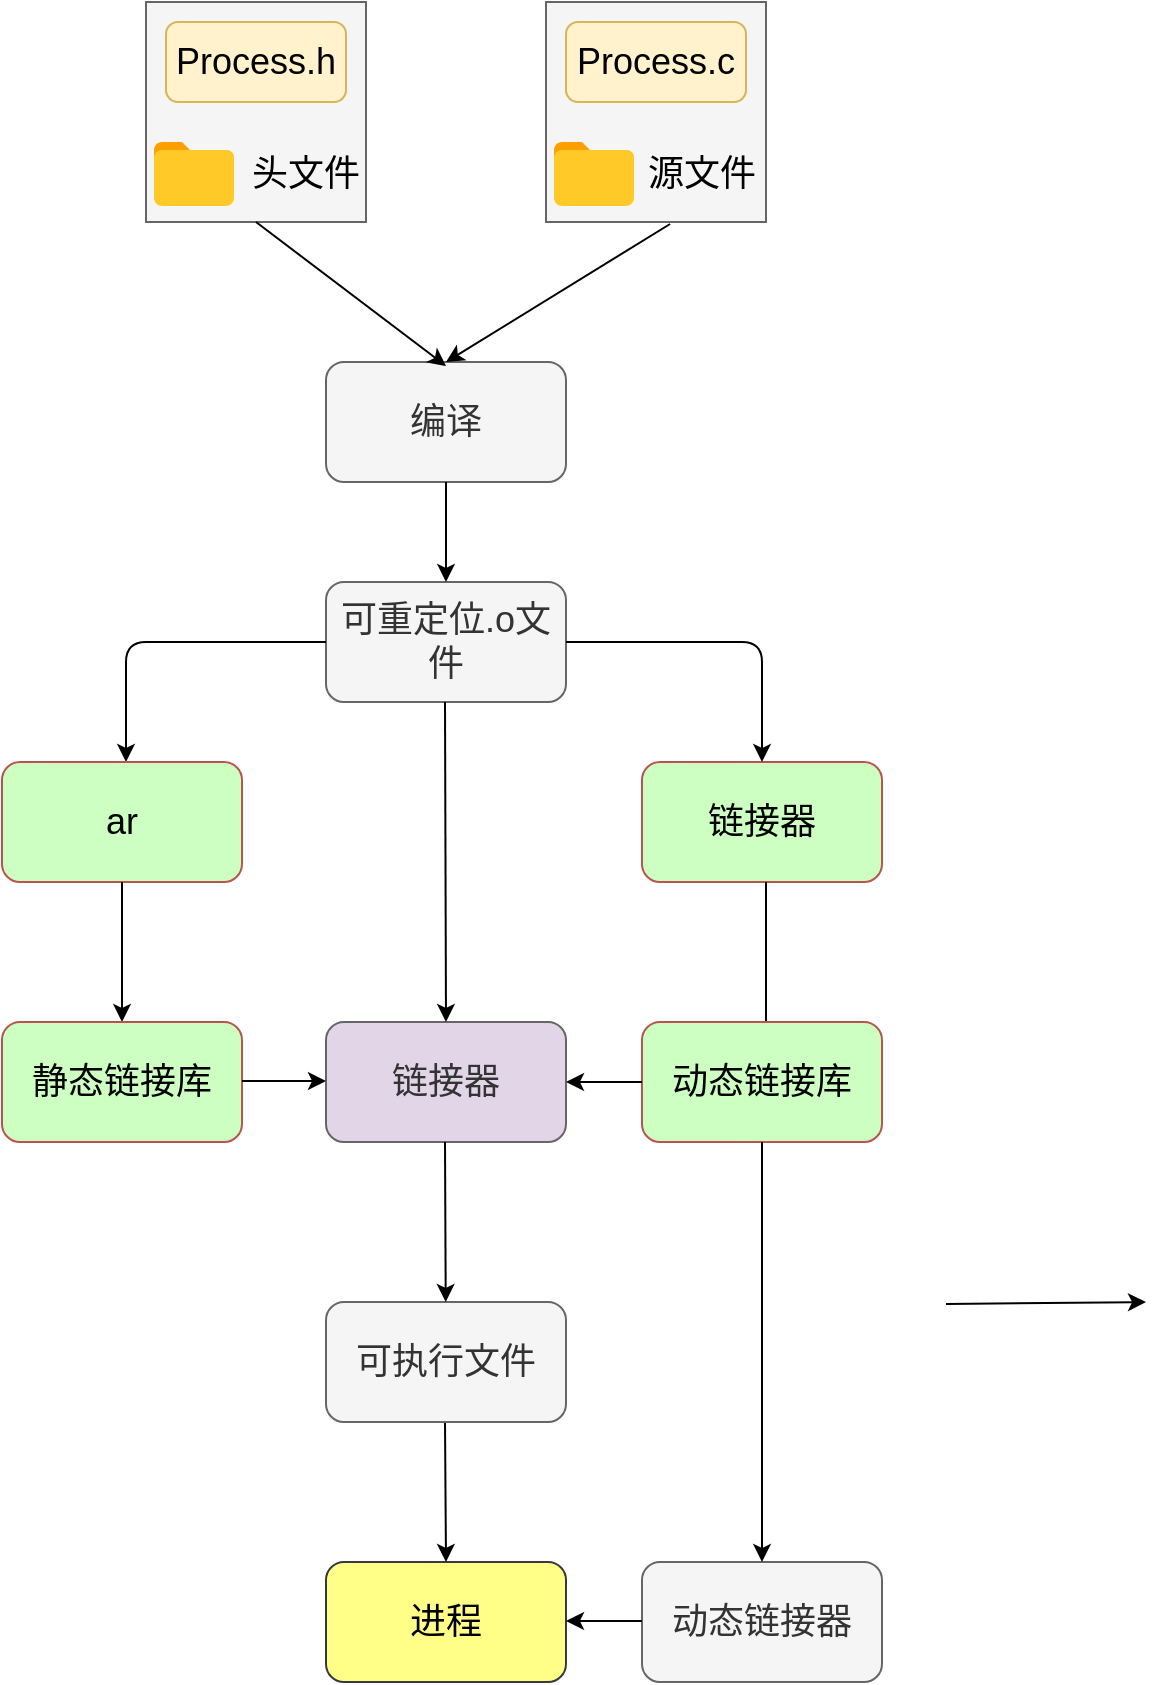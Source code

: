 <mxfile version="13.1.3" type="device"><diagram name="Page-1" id="822b0af5-4adb-64df-f703-e8dfc1f81529"><mxGraphModel dx="793" dy="490" grid="1" gridSize="10" guides="1" tooltips="1" connect="1" arrows="1" fold="1" page="1" pageScale="1" pageWidth="1100" pageHeight="850" background="#ffffff" math="0" shadow="0"><root><mxCell id="0"/><mxCell id="1" parent="0"/><mxCell id="PofJOM1ztsb8LmROc1Lr-1" value="" style="rounded=0;whiteSpace=wrap;html=1;fillColor=#f5f5f5;strokeColor=#666666;fontColor=#333333;" vertex="1" parent="1"><mxGeometry x="130" y="340" width="110" height="110" as="geometry"/></mxCell><mxCell id="PofJOM1ztsb8LmROc1Lr-3" value="" style="rounded=0;whiteSpace=wrap;html=1;fillColor=#f5f5f5;strokeColor=#666666;fontColor=#333333;" vertex="1" parent="1"><mxGeometry x="330" y="340" width="110" height="110" as="geometry"/></mxCell><mxCell id="PofJOM1ztsb8LmROc1Lr-4" value="" style="shape=image;verticalLabelPosition=bottom;verticalAlign=top;imageAspect=0;aspect=fixed;image=data:image/svg+xml,PHN2ZyB4bWxucz0iaHR0cDovL3d3dy53My5vcmcvMjAwMC9zdmciIHZlcnNpb249IjEiIHZpZXdCb3g9IjAgMCA0OCA0OCIgZW5hYmxlLWJhY2tncm91bmQ9Im5ldyAwIDAgNDggNDgiPiYjeGE7ICAgIDxwYXRoIGZpbGw9IiNGRkEwMDAiIGQ9Ik00MCwxMkgyMmwtNC00SDhjLTIuMiwwLTQsMS44LTQsNHY4aDQwdi00QzQ0LDEzLjgsNDIuMiwxMiw0MCwxMnoiLz4mI3hhOyAgICA8cGF0aCBmaWxsPSIjRkZDQTI4IiBkPSJNNDAsMTJIOGMtMi4yLDAtNCwxLjgtNCw0djIwYzAsMi4yLDEuOCw0LDQsNGgzMmMyLjIsMCw0LTEuOCw0LTRWMTZDNDQsMTMuOCw0Mi4yLDEyLDQwLDEyeiIvPiYjeGE7PC9zdmc+" vertex="1" parent="1"><mxGeometry x="130" y="402" width="48" height="48" as="geometry"/></mxCell><mxCell id="PofJOM1ztsb8LmROc1Lr-5" value="" style="shape=image;verticalLabelPosition=bottom;verticalAlign=top;imageAspect=0;aspect=fixed;image=data:image/svg+xml,PHN2ZyB4bWxucz0iaHR0cDovL3d3dy53My5vcmcvMjAwMC9zdmciIHZlcnNpb249IjEiIHZpZXdCb3g9IjAgMCA0OCA0OCIgZW5hYmxlLWJhY2tncm91bmQ9Im5ldyAwIDAgNDggNDgiPiYjeGE7ICAgIDxwYXRoIGZpbGw9IiNGRkEwMDAiIGQ9Ik00MCwxMkgyMmwtNC00SDhjLTIuMiwwLTQsMS44LTQsNHY4aDQwdi00QzQ0LDEzLjgsNDIuMiwxMiw0MCwxMnoiLz4mI3hhOyAgICA8cGF0aCBmaWxsPSIjRkZDQTI4IiBkPSJNNDAsMTJIOGMtMi4yLDAtNCwxLjgtNCw0djIwYzAsMi4yLDEuOCw0LDQsNGgzMmMyLjIsMCw0LTEuOCw0LTRWMTZDNDQsMTMuOCw0Mi4yLDEyLDQwLDEyeiIvPiYjeGE7PC9zdmc+" vertex="1" parent="1"><mxGeometry x="330" y="402" width="48" height="48" as="geometry"/></mxCell><mxCell id="PofJOM1ztsb8LmROc1Lr-6" value="&lt;font style=&quot;font-size: 18px&quot;&gt;Process.h&lt;/font&gt;" style="rounded=1;whiteSpace=wrap;html=1;fillColor=#fff2cc;strokeColor=#d6b656;" vertex="1" parent="1"><mxGeometry x="140" y="350" width="90" height="40" as="geometry"/></mxCell><mxCell id="PofJOM1ztsb8LmROc1Lr-7" value="&lt;font style=&quot;font-size: 18px&quot;&gt;Process.c&lt;/font&gt;" style="rounded=1;whiteSpace=wrap;html=1;fillColor=#fff2cc;strokeColor=#d6b656;" vertex="1" parent="1"><mxGeometry x="340" y="350" width="90" height="40" as="geometry"/></mxCell><mxCell id="PofJOM1ztsb8LmROc1Lr-8" value="&lt;font style=&quot;font-size: 18px&quot;&gt;头文件&lt;/font&gt;" style="text;html=1;strokeColor=none;fillColor=none;align=center;verticalAlign=middle;whiteSpace=wrap;rounded=0;" vertex="1" parent="1"><mxGeometry x="180" y="416" width="60" height="20" as="geometry"/></mxCell><mxCell id="PofJOM1ztsb8LmROc1Lr-9" value="&lt;font style=&quot;font-size: 18px&quot;&gt;源文件&lt;/font&gt;" style="text;html=1;strokeColor=none;fillColor=none;align=center;verticalAlign=middle;whiteSpace=wrap;rounded=0;" vertex="1" parent="1"><mxGeometry x="378" y="416" width="60" height="20" as="geometry"/></mxCell><mxCell id="PofJOM1ztsb8LmROc1Lr-10" value="&lt;font style=&quot;font-size: 18px&quot;&gt;编译&lt;/font&gt;" style="rounded=1;whiteSpace=wrap;html=1;fillColor=#f5f5f5;strokeColor=#666666;fontColor=#333333;" vertex="1" parent="1"><mxGeometry x="220" y="520" width="120" height="60" as="geometry"/></mxCell><mxCell id="PofJOM1ztsb8LmROc1Lr-11" value="" style="endArrow=classic;html=1;exitX=0.5;exitY=1;exitDx=0;exitDy=0;" edge="1" parent="1" source="PofJOM1ztsb8LmROc1Lr-1"><mxGeometry width="50" height="50" relative="1" as="geometry"><mxPoint x="270" y="500" as="sourcePoint"/><mxPoint x="280" y="522" as="targetPoint"/></mxGeometry></mxCell><mxCell id="PofJOM1ztsb8LmROc1Lr-12" value="" style="endArrow=classic;html=1;exitX=0.564;exitY=1.009;exitDx=0;exitDy=0;exitPerimeter=0;entryX=0.5;entryY=0;entryDx=0;entryDy=0;" edge="1" parent="1" source="PofJOM1ztsb8LmROc1Lr-3" target="PofJOM1ztsb8LmROc1Lr-10"><mxGeometry width="50" height="50" relative="1" as="geometry"><mxPoint x="480" y="480" as="sourcePoint"/><mxPoint x="530" y="430" as="targetPoint"/></mxGeometry></mxCell><mxCell id="PofJOM1ztsb8LmROc1Lr-13" value="&lt;font style=&quot;font-size: 18px&quot;&gt;可重定位.o文件&lt;/font&gt;" style="rounded=1;whiteSpace=wrap;html=1;fillColor=#f5f5f5;strokeColor=#666666;fontColor=#333333;" vertex="1" parent="1"><mxGeometry x="220" y="630" width="120" height="60" as="geometry"/></mxCell><mxCell id="PofJOM1ztsb8LmROc1Lr-14" value="" style="endArrow=classic;html=1;exitX=0.5;exitY=1;exitDx=0;exitDy=0;entryX=0.5;entryY=0;entryDx=0;entryDy=0;" edge="1" parent="1" source="PofJOM1ztsb8LmROc1Lr-10" target="PofJOM1ztsb8LmROc1Lr-13"><mxGeometry width="50" height="50" relative="1" as="geometry"><mxPoint x="420" y="580" as="sourcePoint"/><mxPoint x="470" y="530" as="targetPoint"/></mxGeometry></mxCell><mxCell id="PofJOM1ztsb8LmROc1Lr-15" value="" style="edgeStyle=segmentEdgeStyle;endArrow=classic;html=1;exitX=0;exitY=0.5;exitDx=0;exitDy=0;" edge="1" parent="1" source="PofJOM1ztsb8LmROc1Lr-13"><mxGeometry width="50" height="50" relative="1" as="geometry"><mxPoint x="150" y="640" as="sourcePoint"/><mxPoint x="120" y="720" as="targetPoint"/></mxGeometry></mxCell><mxCell id="PofJOM1ztsb8LmROc1Lr-16" value="&lt;font style=&quot;font-size: 18px&quot;&gt;ar&lt;/font&gt;" style="rounded=1;whiteSpace=wrap;html=1;fillColor=#CEFFC2;strokeColor=#b85450;" vertex="1" parent="1"><mxGeometry x="58" y="720" width="120" height="60" as="geometry"/></mxCell><mxCell id="PofJOM1ztsb8LmROc1Lr-18" value="&lt;span style=&quot;font-size: 18px&quot;&gt;链接器&lt;/span&gt;" style="rounded=1;whiteSpace=wrap;html=1;fillColor=#CEFFC2;strokeColor=#b85450;" vertex="1" parent="1"><mxGeometry x="378" y="720" width="120" height="60" as="geometry"/></mxCell><mxCell id="PofJOM1ztsb8LmROc1Lr-19" value="&lt;span style=&quot;font-size: 18px&quot;&gt;链接器&lt;/span&gt;" style="rounded=1;whiteSpace=wrap;html=1;fillColor=#E1D5E7;strokeColor=#666666;fontColor=#333333;" vertex="1" parent="1"><mxGeometry x="220" y="850" width="120" height="60" as="geometry"/></mxCell><mxCell id="PofJOM1ztsb8LmROc1Lr-20" value="" style="endArrow=classic;html=1;exitX=0.5;exitY=1;exitDx=0;exitDy=0;entryX=0.5;entryY=0;entryDx=0;entryDy=0;" edge="1" parent="1" target="PofJOM1ztsb8LmROc1Lr-19"><mxGeometry width="50" height="50" relative="1" as="geometry"><mxPoint x="279.5" y="690" as="sourcePoint"/><mxPoint x="279.5" y="740" as="targetPoint"/></mxGeometry></mxCell><mxCell id="PofJOM1ztsb8LmROc1Lr-25" value="" style="edgeStyle=segmentEdgeStyle;endArrow=classic;html=1;exitX=1;exitY=0.5;exitDx=0;exitDy=0;entryX=0.5;entryY=0;entryDx=0;entryDy=0;" edge="1" parent="1" source="PofJOM1ztsb8LmROc1Lr-13" target="PofJOM1ztsb8LmROc1Lr-18"><mxGeometry width="50" height="50" relative="1" as="geometry"><mxPoint x="498" y="650" as="sourcePoint"/><mxPoint x="440" y="710" as="targetPoint"/></mxGeometry></mxCell><mxCell id="PofJOM1ztsb8LmROc1Lr-29" value="" style="endArrow=none;html=1;entryX=0.5;entryY=1;entryDx=0;entryDy=0;endFill=0;startArrow=classic;startFill=1;" edge="1" parent="1" target="PofJOM1ztsb8LmROc1Lr-16"><mxGeometry width="50" height="50" relative="1" as="geometry"><mxPoint x="118" y="850" as="sourcePoint"/><mxPoint x="190" y="800" as="targetPoint"/></mxGeometry></mxCell><mxCell id="PofJOM1ztsb8LmROc1Lr-30" value="" style="endArrow=classic;html=1;entryX=0;entryY=0.65;entryDx=0;entryDy=0;entryPerimeter=0;endFill=1;" edge="1" parent="1"><mxGeometry width="50" height="50" relative="1" as="geometry"><mxPoint x="530" y="991" as="sourcePoint"/><mxPoint x="630" y="990" as="targetPoint"/></mxGeometry></mxCell><mxCell id="PofJOM1ztsb8LmROc1Lr-31" value="" style="endArrow=none;html=1;entryX=0.5;entryY=1;entryDx=0;entryDy=0;" edge="1" parent="1"><mxGeometry width="50" height="50" relative="1" as="geometry"><mxPoint x="440" y="850" as="sourcePoint"/><mxPoint x="440" y="780" as="targetPoint"/></mxGeometry></mxCell><mxCell id="PofJOM1ztsb8LmROc1Lr-35" value="&lt;span style=&quot;font-size: 18px&quot;&gt;进程&lt;/span&gt;" style="rounded=1;whiteSpace=wrap;html=1;fillColor=#ffff88;strokeColor=#36393d;" vertex="1" parent="1"><mxGeometry x="220" y="1120" width="120" height="60" as="geometry"/></mxCell><mxCell id="PofJOM1ztsb8LmROc1Lr-36" value="" style="endArrow=classic;html=1;exitX=0.5;exitY=1;exitDx=0;exitDy=0;entryX=0.5;entryY=0;entryDx=0;entryDy=0;" edge="1" parent="1"><mxGeometry width="50" height="50" relative="1" as="geometry"><mxPoint x="279.5" y="1050" as="sourcePoint"/><mxPoint x="280" y="1120" as="targetPoint"/></mxGeometry></mxCell><mxCell id="PofJOM1ztsb8LmROc1Lr-37" value="&lt;font style=&quot;font-size: 18px&quot;&gt;静态链接库&lt;/font&gt;" style="rounded=1;whiteSpace=wrap;html=1;fillColor=#CEFFC2;strokeColor=#b85450;;" vertex="1" parent="1"><mxGeometry x="58" y="850" width="120" height="60" as="geometry"/></mxCell><mxCell id="PofJOM1ztsb8LmROc1Lr-38" value="&lt;font style=&quot;font-size: 18px&quot;&gt;动态链接库&lt;/font&gt;" style="rounded=1;whiteSpace=wrap;html=1;fillColor=#CEFFC2;strokeColor=#b85450;" vertex="1" parent="1"><mxGeometry x="378" y="850" width="120" height="60" as="geometry"/></mxCell><mxCell id="PofJOM1ztsb8LmROc1Lr-39" value="" style="endArrow=classic;html=1;entryX=1;entryY=0.5;entryDx=0;entryDy=0;exitX=0;exitY=0.5;exitDx=0;exitDy=0;" edge="1" parent="1" source="PofJOM1ztsb8LmROc1Lr-38" target="PofJOM1ztsb8LmROc1Lr-19"><mxGeometry width="50" height="50" relative="1" as="geometry"><mxPoint x="420" y="980" as="sourcePoint"/><mxPoint x="470" y="930" as="targetPoint"/></mxGeometry></mxCell><mxCell id="PofJOM1ztsb8LmROc1Lr-40" value="" style="endArrow=classic;html=1;exitX=0;exitY=0.5;exitDx=0;exitDy=0;" edge="1" parent="1"><mxGeometry width="50" height="50" relative="1" as="geometry"><mxPoint x="178" y="879.5" as="sourcePoint"/><mxPoint x="220" y="879.5" as="targetPoint"/></mxGeometry></mxCell><mxCell id="PofJOM1ztsb8LmROc1Lr-34" value="&lt;span style=&quot;font-size: 18px&quot;&gt;可执行文件&lt;/span&gt;" style="rounded=1;whiteSpace=wrap;html=1;fillColor=#f5f5f5;strokeColor=#666666;fontColor=#333333;" vertex="1" parent="1"><mxGeometry x="220" y="990" width="120" height="60" as="geometry"/></mxCell><mxCell id="PofJOM1ztsb8LmROc1Lr-42" value="" style="endArrow=classic;html=1;exitX=0.5;exitY=1;exitDx=0;exitDy=0;" edge="1" parent="1" target="PofJOM1ztsb8LmROc1Lr-34"><mxGeometry width="50" height="50" relative="1" as="geometry"><mxPoint x="279.5" y="910" as="sourcePoint"/><mxPoint x="280" y="1060" as="targetPoint"/></mxGeometry></mxCell><mxCell id="PofJOM1ztsb8LmROc1Lr-43" value="&lt;span style=&quot;font-size: 18px&quot;&gt;动态链接器&lt;/span&gt;" style="rounded=1;whiteSpace=wrap;html=1;fillColor=#f5f5f5;strokeColor=#666666;fontColor=#333333;" vertex="1" parent="1"><mxGeometry x="378" y="1120" width="120" height="60" as="geometry"/></mxCell><mxCell id="PofJOM1ztsb8LmROc1Lr-45" value="" style="endArrow=classic;html=1;exitX=0.5;exitY=1;exitDx=0;exitDy=0;" edge="1" parent="1" source="PofJOM1ztsb8LmROc1Lr-38" target="PofJOM1ztsb8LmROc1Lr-43"><mxGeometry width="50" height="50" relative="1" as="geometry"><mxPoint x="470" y="980" as="sourcePoint"/><mxPoint x="520" y="930" as="targetPoint"/></mxGeometry></mxCell><mxCell id="PofJOM1ztsb8LmROc1Lr-46" value="" style="endArrow=classic;html=1;entryX=1;entryY=0.5;entryDx=0;entryDy=0;exitX=0;exitY=0.5;exitDx=0;exitDy=0;" edge="1" parent="1"><mxGeometry width="50" height="50" relative="1" as="geometry"><mxPoint x="378" y="1149.5" as="sourcePoint"/><mxPoint x="340" y="1149.5" as="targetPoint"/></mxGeometry></mxCell></root></mxGraphModel></diagram></mxfile>